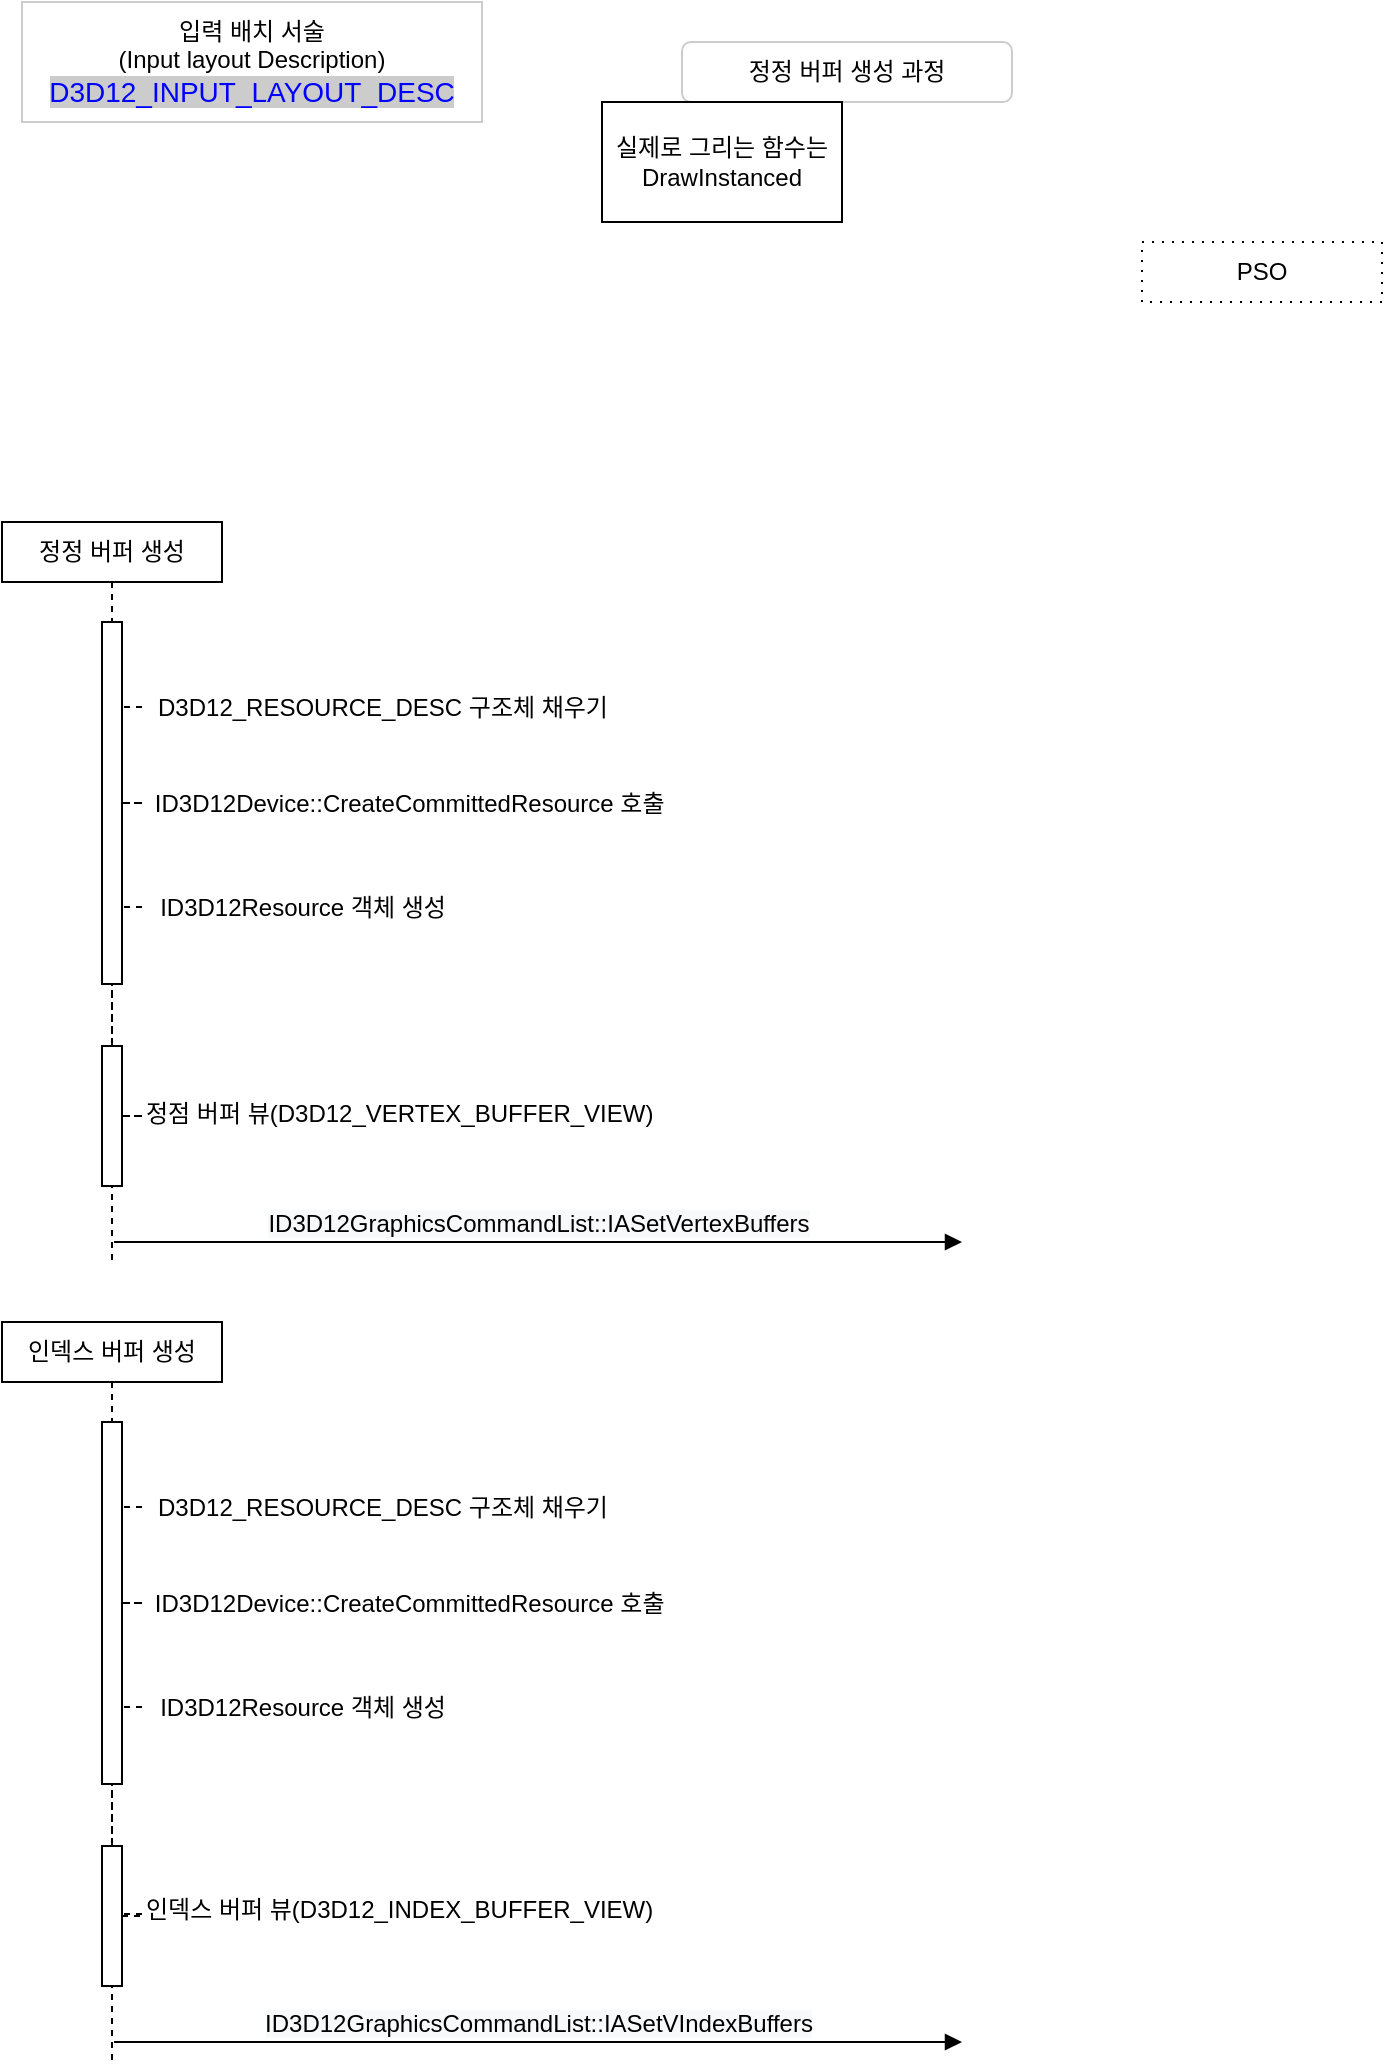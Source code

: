 <mxfile version="22.1.5" type="github">
  <diagram id="1wQXLLNI5Rqol_yiiQC_" name="Page-1">
    <mxGraphModel dx="1434" dy="738" grid="1" gridSize="10" guides="1" tooltips="1" connect="1" arrows="1" fold="1" page="1" pageScale="1" pageWidth="850" pageHeight="1100" math="0" shadow="0">
      <root>
        <mxCell id="0" />
        <mxCell id="1" parent="0" />
        <mxCell id="dKKqW1CaUHVO0xazXN6m-6" value="입력 배치 서술&lt;br&gt;(Input layout Description)&lt;br&gt;&lt;span style=&quot;font-size: 14px ; white-space: pre ; background-color: rgb(204 , 204 , 204)&quot;&gt;&lt;font color=&quot;#0000ff&quot;&gt;D3D12_INPUT_LAYOUT_DESC&lt;/font&gt;&lt;/span&gt;" style="rounded=0;whiteSpace=wrap;html=1;strokeColor=#CCCCCC;" parent="1" vertex="1">
          <mxGeometry x="40" y="40" width="230" height="60" as="geometry" />
        </mxCell>
        <mxCell id="dKKqW1CaUHVO0xazXN6m-8" value="정정 버퍼 생성 과정" style="rounded=1;whiteSpace=wrap;html=1;strokeColor=#CCCCCC;" parent="1" vertex="1">
          <mxGeometry x="370" y="60" width="165" height="30" as="geometry" />
        </mxCell>
        <mxCell id="dKKqW1CaUHVO0xazXN6m-119" style="edgeStyle=orthogonalEdgeStyle;rounded=0;orthogonalLoop=1;jettySize=auto;html=1;dashed=1;endArrow=none;endFill=0;" parent="1" source="dKKqW1CaUHVO0xazXN6m-135" edge="1">
          <mxGeometry relative="1" as="geometry">
            <mxPoint x="85" y="670" as="targetPoint" />
            <Array as="points">
              <mxPoint x="85" y="530" />
              <mxPoint x="85" y="530" />
            </Array>
          </mxGeometry>
        </mxCell>
        <mxCell id="dKKqW1CaUHVO0xazXN6m-110" value="&lt;span style=&quot;white-space: normal&quot;&gt;정정 버퍼 생성&lt;br&gt;&lt;/span&gt;" style="rounded=0;whiteSpace=wrap;html=1;strokeColor=#000000;fillColor=none;align=center;" parent="1" vertex="1">
          <mxGeometry x="30" y="300" width="110" height="30" as="geometry" />
        </mxCell>
        <mxCell id="dKKqW1CaUHVO0xazXN6m-111" value="실제로 그리는 함수는 DrawInstanced" style="rounded=0;whiteSpace=wrap;html=1;strokeColor=#000000;fillColor=none;align=center;" parent="1" vertex="1">
          <mxGeometry x="330" y="90" width="120" height="60" as="geometry" />
        </mxCell>
        <mxCell id="dKKqW1CaUHVO0xazXN6m-125" style="edgeStyle=orthogonalEdgeStyle;rounded=0;orthogonalLoop=1;jettySize=auto;html=1;exitX=0;exitY=0.5;exitDx=0;exitDy=0;entryX=1;entryY=0.235;entryDx=0;entryDy=0;entryPerimeter=0;dashed=1;endArrow=none;endFill=0;" parent="1" source="dKKqW1CaUHVO0xazXN6m-10" target="dKKqW1CaUHVO0xazXN6m-121" edge="1">
          <mxGeometry relative="1" as="geometry" />
        </mxCell>
        <mxCell id="dKKqW1CaUHVO0xazXN6m-10" value="D3D12_RESOURCE_DESC 구조체 채우기" style="text;html=1;align=center;verticalAlign=middle;fillColor=#ffffff;strokeColor=none;dashed=1;dashPattern=1 4;" parent="1" vertex="1">
          <mxGeometry x="100" y="380" width="240" height="25" as="geometry" />
        </mxCell>
        <mxCell id="dKKqW1CaUHVO0xazXN6m-126" style="edgeStyle=orthogonalEdgeStyle;rounded=0;orthogonalLoop=1;jettySize=auto;html=1;dashed=1;endArrow=none;endFill=0;" parent="1" source="dKKqW1CaUHVO0xazXN6m-15" target="dKKqW1CaUHVO0xazXN6m-121" edge="1">
          <mxGeometry relative="1" as="geometry" />
        </mxCell>
        <mxCell id="dKKqW1CaUHVO0xazXN6m-15" value="ID3D12Device::CreateCommittedResource 호출&amp;nbsp;" style="text;html=1;align=center;verticalAlign=middle;fillColor=#ffffff;strokeColor=none;dashed=1;dashPattern=1 4;" parent="1" vertex="1">
          <mxGeometry x="100" y="428" width="270" height="25" as="geometry" />
        </mxCell>
        <mxCell id="dKKqW1CaUHVO0xazXN6m-130" style="edgeStyle=orthogonalEdgeStyle;rounded=0;orthogonalLoop=1;jettySize=auto;html=1;exitX=0;exitY=0.5;exitDx=0;exitDy=0;entryX=1;entryY=0.788;entryDx=0;entryDy=0;entryPerimeter=0;dashed=1;endArrow=none;endFill=0;" parent="1" source="dKKqW1CaUHVO0xazXN6m-129" target="dKKqW1CaUHVO0xazXN6m-121" edge="1">
          <mxGeometry relative="1" as="geometry" />
        </mxCell>
        <mxCell id="dKKqW1CaUHVO0xazXN6m-129" value="ID3D12Resource 객체 생성" style="text;html=1;align=center;verticalAlign=middle;fillColor=#ffffff;strokeColor=none;dashed=1;dashPattern=1 4;" parent="1" vertex="1">
          <mxGeometry x="100" y="480" width="160" height="25" as="geometry" />
        </mxCell>
        <mxCell id="dKKqW1CaUHVO0xazXN6m-131" value="PSO" style="rounded=0;whiteSpace=wrap;html=1;dashed=1;dashPattern=1 4;strokeColor=#000000;fillColor=#ffffff;align=center;" parent="1" vertex="1">
          <mxGeometry x="600" y="160" width="120" height="30" as="geometry" />
        </mxCell>
        <mxCell id="dKKqW1CaUHVO0xazXN6m-134" value="&lt;span style=&quot;font-size: 12px ; text-align: left ; background-color: rgb(248 , 249 , 250)&quot;&gt;ID3D12GraphicsCommandList::IASetVertexBuffers&lt;/span&gt;" style="html=1;verticalAlign=bottom;endArrow=block;" parent="1" edge="1">
          <mxGeometry relative="1" as="geometry">
            <mxPoint x="86" y="660" as="sourcePoint" />
            <mxPoint x="510" y="660" as="targetPoint" />
          </mxGeometry>
        </mxCell>
        <mxCell id="dKKqW1CaUHVO0xazXN6m-139" value="" style="edgeStyle=orthogonalEdgeStyle;rounded=0;orthogonalLoop=1;jettySize=auto;html=1;dashed=1;endArrow=none;endFill=0;" parent="1" source="dKKqW1CaUHVO0xazXN6m-135" target="dKKqW1CaUHVO0xazXN6m-137" edge="1">
          <mxGeometry relative="1" as="geometry">
            <Array as="points">
              <mxPoint x="90" y="597" />
              <mxPoint x="90" y="597" />
            </Array>
          </mxGeometry>
        </mxCell>
        <mxCell id="dKKqW1CaUHVO0xazXN6m-136" style="edgeStyle=orthogonalEdgeStyle;rounded=0;orthogonalLoop=1;jettySize=auto;html=1;dashed=1;endArrow=none;endFill=0;" parent="1" source="dKKqW1CaUHVO0xazXN6m-110" target="dKKqW1CaUHVO0xazXN6m-135" edge="1">
          <mxGeometry relative="1" as="geometry">
            <mxPoint x="85" y="670" as="targetPoint" />
            <mxPoint x="85" y="330" as="sourcePoint" />
            <Array as="points" />
          </mxGeometry>
        </mxCell>
        <mxCell id="dKKqW1CaUHVO0xazXN6m-138" style="edgeStyle=orthogonalEdgeStyle;rounded=0;orthogonalLoop=1;jettySize=auto;html=1;exitX=0;exitY=0.5;exitDx=0;exitDy=0;entryX=0.907;entryY=0.523;entryDx=0;entryDy=0;entryPerimeter=0;dashed=1;endArrow=none;endFill=0;" parent="1" source="dKKqW1CaUHVO0xazXN6m-137" target="dKKqW1CaUHVO0xazXN6m-135" edge="1">
          <mxGeometry relative="1" as="geometry" />
        </mxCell>
        <mxCell id="dKKqW1CaUHVO0xazXN6m-137" value="정점 버퍼 뷰(D3D12_VERTEX_BUFFER_VIEW)" style="text;html=1;" parent="1" vertex="1">
          <mxGeometry x="100" y="582" width="280" height="30" as="geometry" />
        </mxCell>
        <mxCell id="dKKqW1CaUHVO0xazXN6m-121" value="" style="html=1;points=[];perimeter=orthogonalPerimeter;" parent="1" vertex="1">
          <mxGeometry x="80" y="350" width="10" height="181" as="geometry" />
        </mxCell>
        <mxCell id="dKKqW1CaUHVO0xazXN6m-135" value="" style="html=1;points=[];perimeter=orthogonalPerimeter;" parent="1" vertex="1">
          <mxGeometry x="80" y="562" width="10" height="70" as="geometry" />
        </mxCell>
        <mxCell id="dKKqW1CaUHVO0xazXN6m-143" style="edgeStyle=orthogonalEdgeStyle;rounded=0;orthogonalLoop=1;jettySize=auto;html=1;dashed=1;endArrow=none;endFill=0;" parent="1" source="dKKqW1CaUHVO0xazXN6m-157" edge="1">
          <mxGeometry relative="1" as="geometry">
            <mxPoint x="85" y="1070.0" as="targetPoint" />
            <Array as="points">
              <mxPoint x="85" y="930" />
              <mxPoint x="85" y="930" />
            </Array>
          </mxGeometry>
        </mxCell>
        <mxCell id="dKKqW1CaUHVO0xazXN6m-144" value="&lt;span style=&quot;white-space: normal&quot;&gt;인덱스 버퍼 생성&lt;br&gt;&lt;/span&gt;" style="rounded=0;whiteSpace=wrap;html=1;strokeColor=#000000;fillColor=none;align=center;" parent="1" vertex="1">
          <mxGeometry x="30" y="700" width="110" height="30" as="geometry" />
        </mxCell>
        <mxCell id="dKKqW1CaUHVO0xazXN6m-145" style="edgeStyle=orthogonalEdgeStyle;rounded=0;orthogonalLoop=1;jettySize=auto;html=1;exitX=0;exitY=0.5;exitDx=0;exitDy=0;entryX=1;entryY=0.235;entryDx=0;entryDy=0;entryPerimeter=0;dashed=1;endArrow=none;endFill=0;" parent="1" source="dKKqW1CaUHVO0xazXN6m-146" target="dKKqW1CaUHVO0xazXN6m-156" edge="1">
          <mxGeometry relative="1" as="geometry" />
        </mxCell>
        <mxCell id="dKKqW1CaUHVO0xazXN6m-146" value="D3D12_RESOURCE_DESC 구조체 채우기" style="text;html=1;align=center;verticalAlign=middle;fillColor=#ffffff;strokeColor=none;dashed=1;dashPattern=1 4;" parent="1" vertex="1">
          <mxGeometry x="100" y="780" width="240" height="25" as="geometry" />
        </mxCell>
        <mxCell id="dKKqW1CaUHVO0xazXN6m-147" style="edgeStyle=orthogonalEdgeStyle;rounded=0;orthogonalLoop=1;jettySize=auto;html=1;dashed=1;endArrow=none;endFill=0;" parent="1" source="dKKqW1CaUHVO0xazXN6m-148" target="dKKqW1CaUHVO0xazXN6m-156" edge="1">
          <mxGeometry relative="1" as="geometry" />
        </mxCell>
        <mxCell id="dKKqW1CaUHVO0xazXN6m-148" value="ID3D12Device::CreateCommittedResource 호출&amp;nbsp;" style="text;html=1;align=center;verticalAlign=middle;fillColor=#ffffff;strokeColor=none;dashed=1;dashPattern=1 4;" parent="1" vertex="1">
          <mxGeometry x="100" y="828" width="270" height="25" as="geometry" />
        </mxCell>
        <mxCell id="dKKqW1CaUHVO0xazXN6m-149" style="edgeStyle=orthogonalEdgeStyle;rounded=0;orthogonalLoop=1;jettySize=auto;html=1;exitX=0;exitY=0.5;exitDx=0;exitDy=0;entryX=1;entryY=0.788;entryDx=0;entryDy=0;entryPerimeter=0;dashed=1;endArrow=none;endFill=0;" parent="1" source="dKKqW1CaUHVO0xazXN6m-150" target="dKKqW1CaUHVO0xazXN6m-156" edge="1">
          <mxGeometry relative="1" as="geometry" />
        </mxCell>
        <mxCell id="dKKqW1CaUHVO0xazXN6m-150" value="ID3D12Resource 객체 생성" style="text;html=1;align=center;verticalAlign=middle;fillColor=#ffffff;strokeColor=none;dashed=1;dashPattern=1 4;" parent="1" vertex="1">
          <mxGeometry x="100" y="880" width="160" height="25" as="geometry" />
        </mxCell>
        <mxCell id="dKKqW1CaUHVO0xazXN6m-151" value="&lt;span style=&quot;font-size: 12px ; text-align: left ; background-color: rgb(248 , 249 , 250)&quot;&gt;ID3D12GraphicsCommandList::IASetVIndexBuffers&lt;/span&gt;" style="html=1;verticalAlign=bottom;endArrow=block;" parent="1" edge="1">
          <mxGeometry relative="1" as="geometry">
            <mxPoint x="86.0" y="1060.0" as="sourcePoint" />
            <mxPoint x="510" y="1060.0" as="targetPoint" />
          </mxGeometry>
        </mxCell>
        <mxCell id="dKKqW1CaUHVO0xazXN6m-152" value="" style="edgeStyle=orthogonalEdgeStyle;rounded=0;orthogonalLoop=1;jettySize=auto;html=1;dashed=1;endArrow=none;endFill=0;" parent="1" source="dKKqW1CaUHVO0xazXN6m-157" target="dKKqW1CaUHVO0xazXN6m-155" edge="1">
          <mxGeometry relative="1" as="geometry">
            <Array as="points">
              <mxPoint x="90" y="997" />
              <mxPoint x="90" y="997" />
            </Array>
          </mxGeometry>
        </mxCell>
        <mxCell id="dKKqW1CaUHVO0xazXN6m-153" style="edgeStyle=orthogonalEdgeStyle;rounded=0;orthogonalLoop=1;jettySize=auto;html=1;dashed=1;endArrow=none;endFill=0;" parent="1" source="dKKqW1CaUHVO0xazXN6m-144" target="dKKqW1CaUHVO0xazXN6m-157" edge="1">
          <mxGeometry relative="1" as="geometry">
            <mxPoint x="85" y="1070" as="targetPoint" />
            <mxPoint x="85" y="730" as="sourcePoint" />
            <Array as="points" />
          </mxGeometry>
        </mxCell>
        <mxCell id="dKKqW1CaUHVO0xazXN6m-154" style="edgeStyle=orthogonalEdgeStyle;rounded=0;orthogonalLoop=1;jettySize=auto;html=1;exitX=0;exitY=0.5;exitDx=0;exitDy=0;entryX=0.907;entryY=0.523;entryDx=0;entryDy=0;entryPerimeter=0;dashed=1;endArrow=none;endFill=0;" parent="1" source="dKKqW1CaUHVO0xazXN6m-155" target="dKKqW1CaUHVO0xazXN6m-157" edge="1">
          <mxGeometry relative="1" as="geometry" />
        </mxCell>
        <mxCell id="dKKqW1CaUHVO0xazXN6m-155" value="인덱스 버퍼 뷰(D3D12_INDEX_BUFFER_VIEW)" style="text;html=1;" parent="1" vertex="1">
          <mxGeometry x="100" y="980" width="280" height="32" as="geometry" />
        </mxCell>
        <mxCell id="dKKqW1CaUHVO0xazXN6m-156" value="" style="html=1;points=[];perimeter=orthogonalPerimeter;" parent="1" vertex="1">
          <mxGeometry x="80" y="750" width="10" height="181" as="geometry" />
        </mxCell>
        <mxCell id="dKKqW1CaUHVO0xazXN6m-157" value="" style="html=1;points=[];perimeter=orthogonalPerimeter;" parent="1" vertex="1">
          <mxGeometry x="80" y="962" width="10" height="70" as="geometry" />
        </mxCell>
      </root>
    </mxGraphModel>
  </diagram>
</mxfile>
